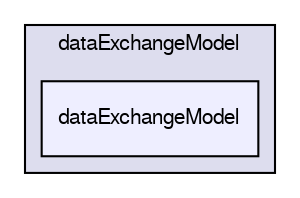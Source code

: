 digraph "/home/cgoniva/CFDEM/CFDEM-x.x-2.1.x/CFDEMcoupling-PUBLIC/src/lagrangian/cfdemParticle/subModels/dataExchangeModel/dataExchangeModel" {
  compound=true
  node [ fontsize="10", fontname="FreeSans"];
  edge [ labelfontsize="10", labelfontname="FreeSans"];
  subgraph clusterdir_6088fb60336f5ae13c9242ffda1677a9 {
    graph [ bgcolor="#ddddee", pencolor="black", label="dataExchangeModel" fontname="FreeSans", fontsize="10", URL="dir_6088fb60336f5ae13c9242ffda1677a9.html"]
  dir_2ae4b28d8d382ad026658c31872b6601 [shape=box, label="dataExchangeModel", style="filled", fillcolor="#eeeeff", pencolor="black", URL="dir_2ae4b28d8d382ad026658c31872b6601.html"];
  }
}
